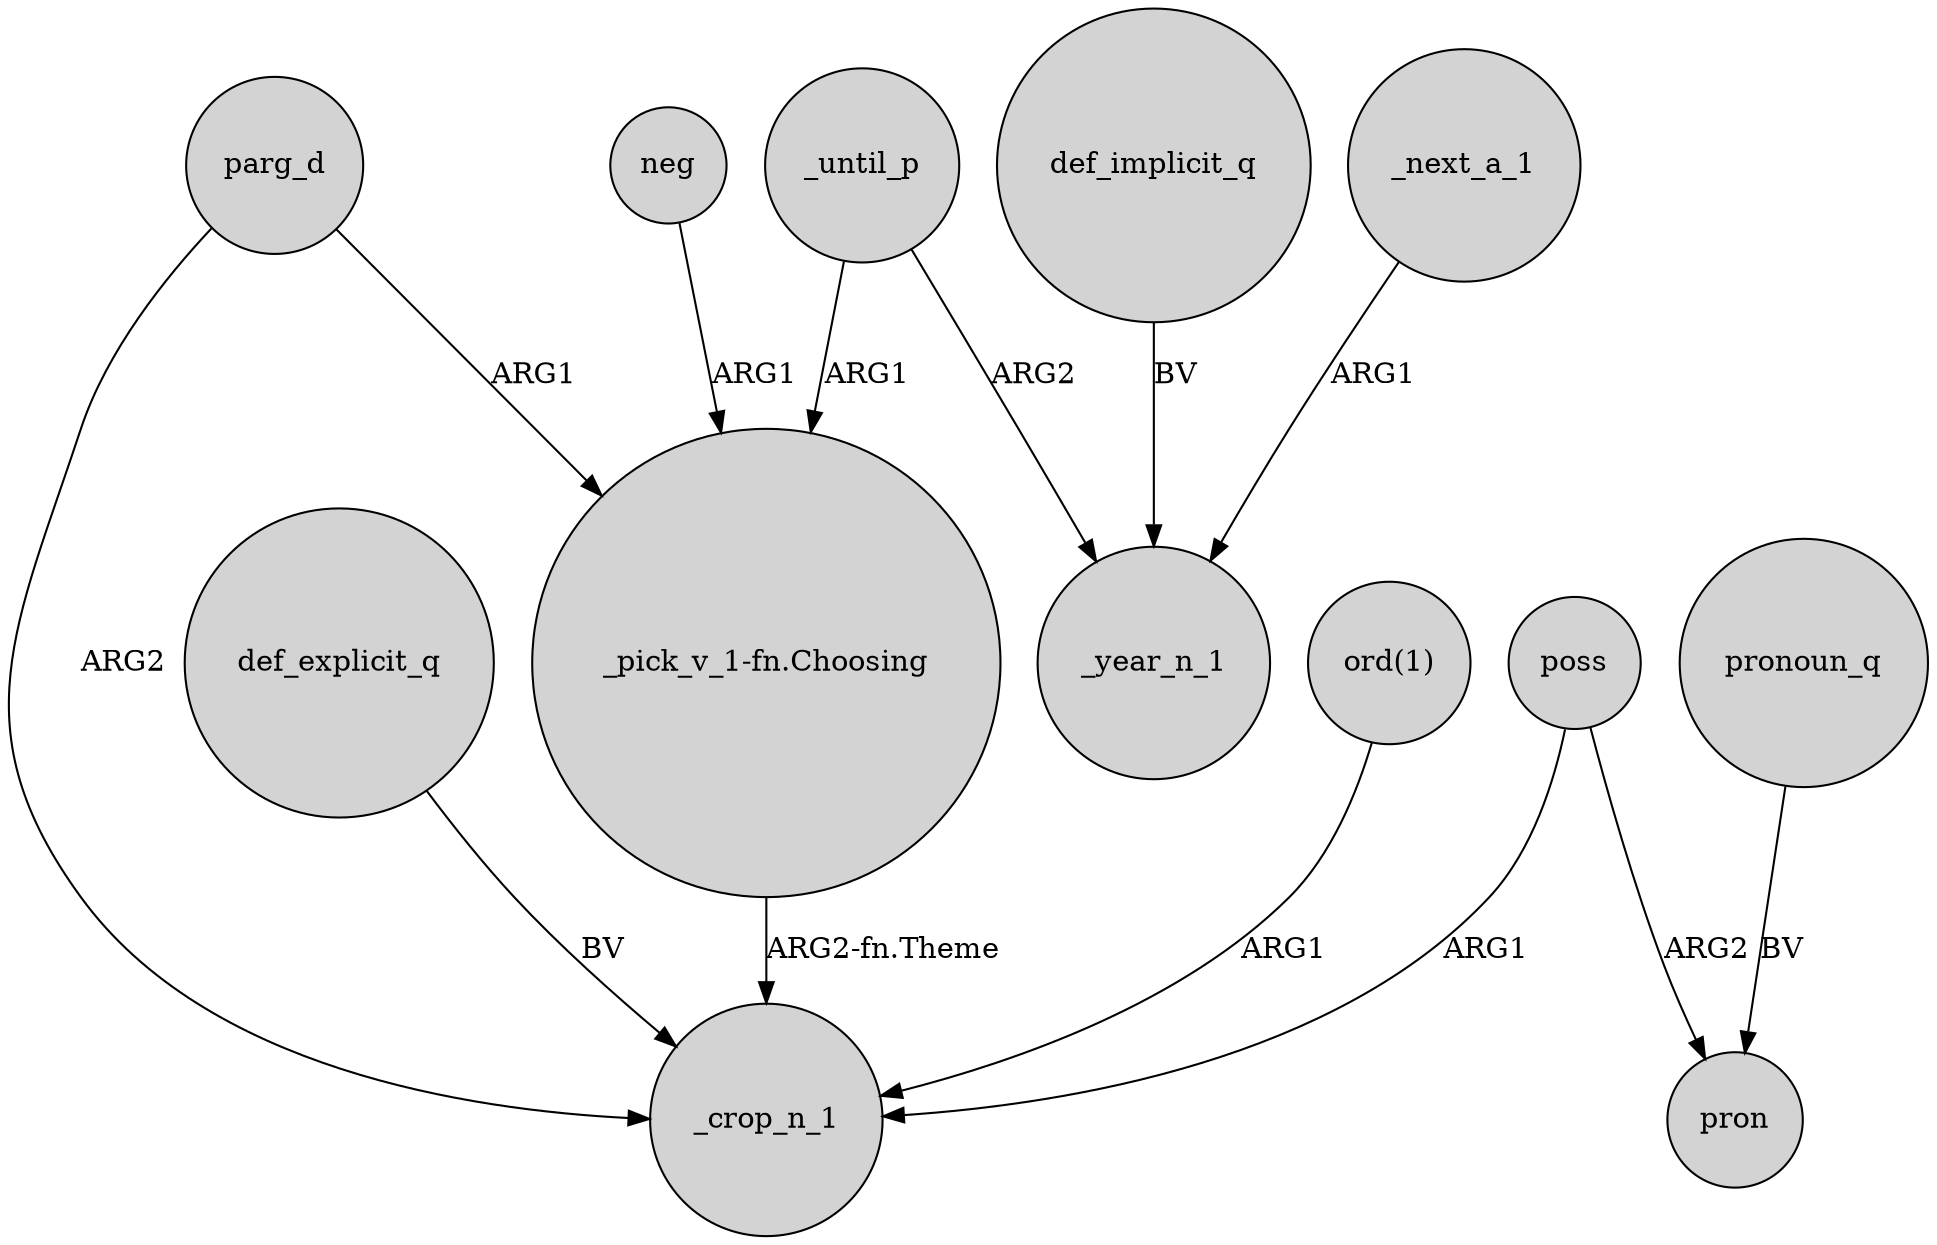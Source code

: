 digraph {
	node [shape=circle style=filled]
	def_explicit_q -> _crop_n_1 [label=BV]
	parg_d -> _crop_n_1 [label=ARG2]
	"_pick_v_1-fn.Choosing" -> _crop_n_1 [label="ARG2-fn.Theme"]
	poss -> pron [label=ARG2]
	pronoun_q -> pron [label=BV]
	def_implicit_q -> _year_n_1 [label=BV]
	_next_a_1 -> _year_n_1 [label=ARG1]
	_until_p -> "_pick_v_1-fn.Choosing" [label=ARG1]
	poss -> _crop_n_1 [label=ARG1]
	_until_p -> _year_n_1 [label=ARG2]
	parg_d -> "_pick_v_1-fn.Choosing" [label=ARG1]
	neg -> "_pick_v_1-fn.Choosing" [label=ARG1]
	"ord(1)" -> _crop_n_1 [label=ARG1]
}
